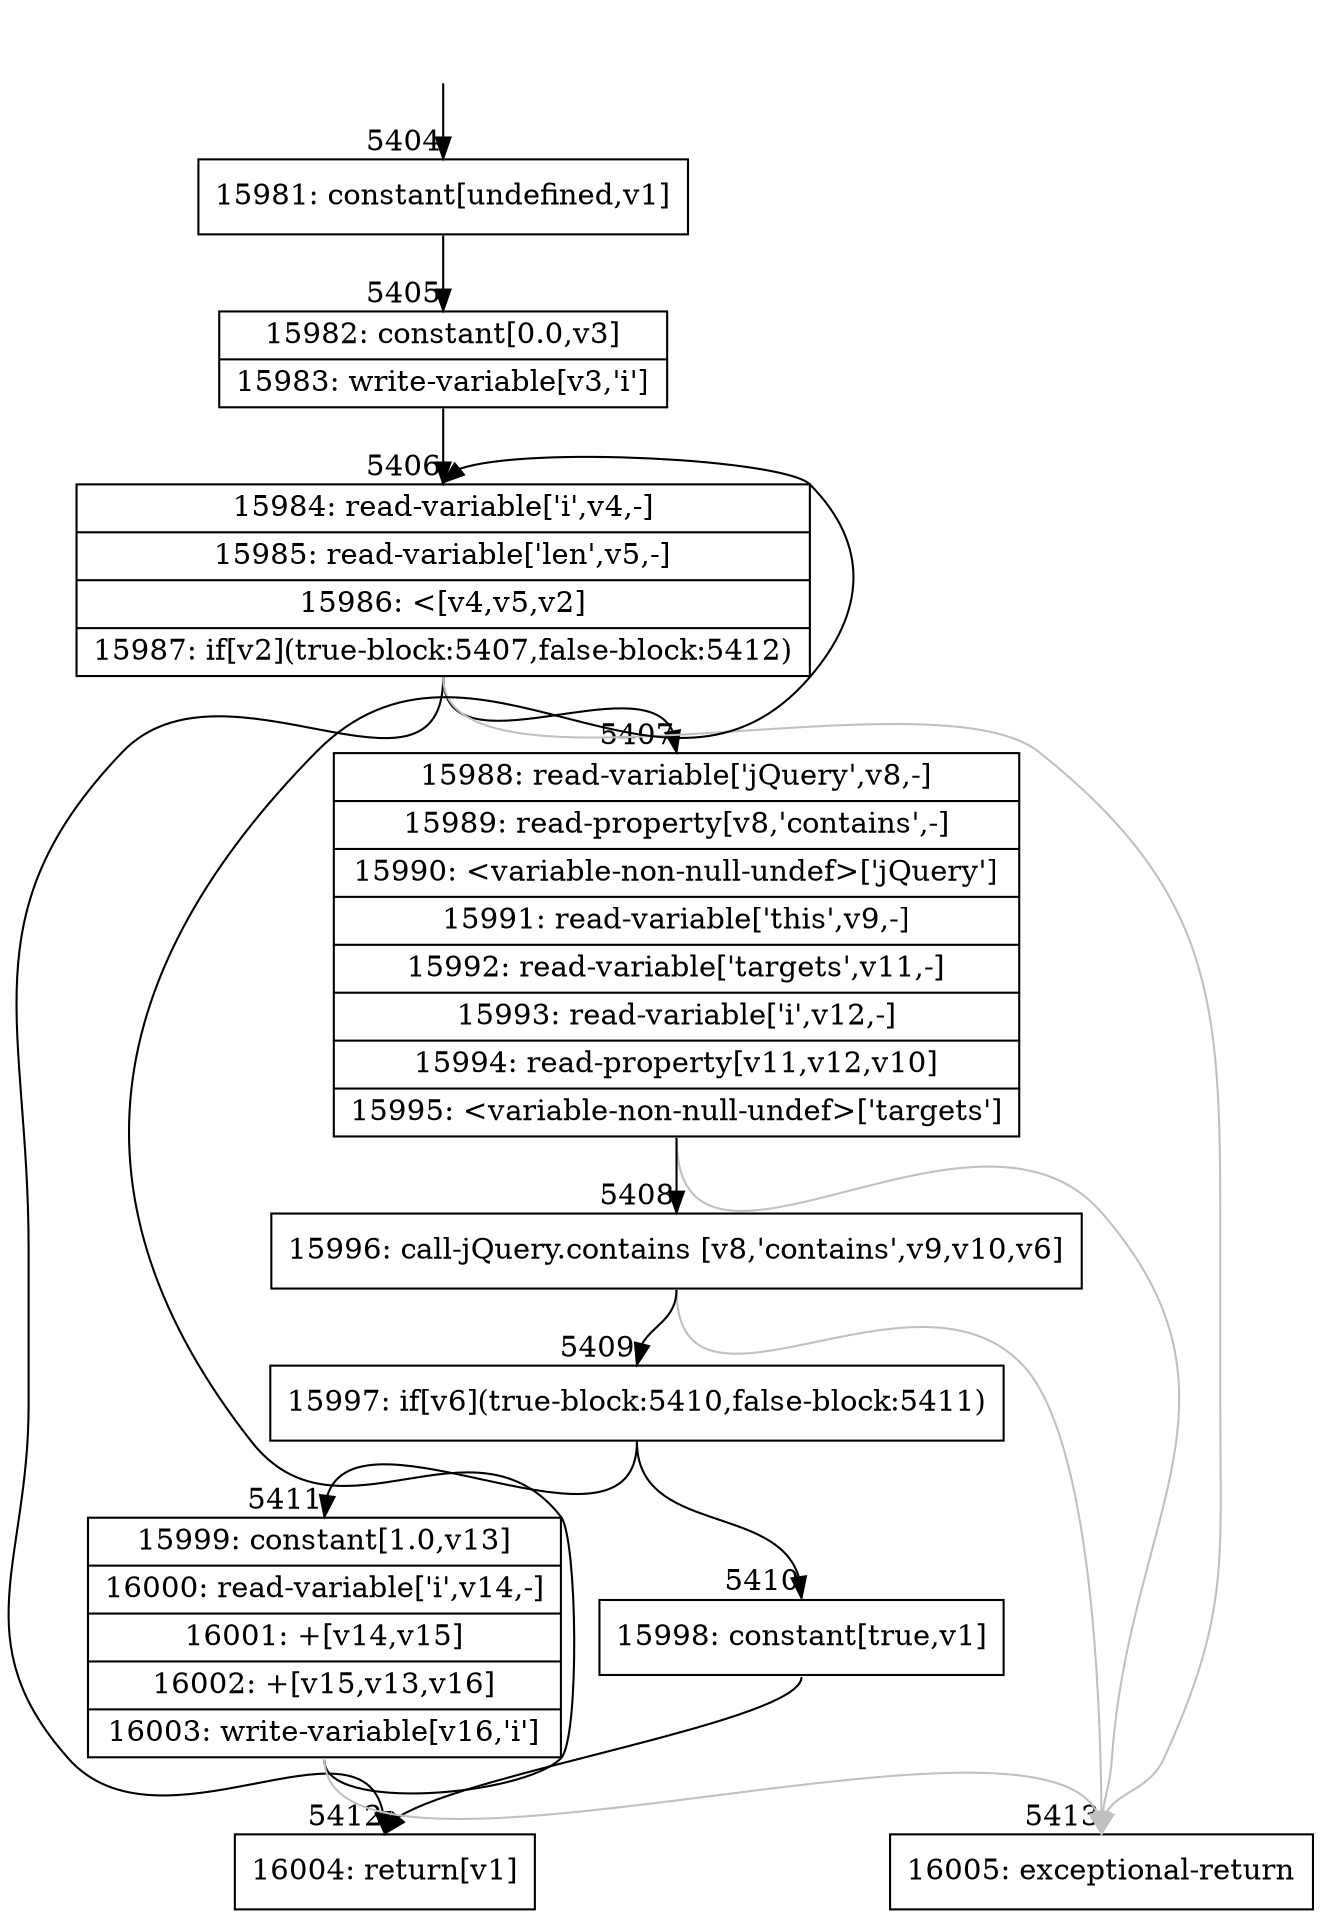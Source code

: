 digraph {
rankdir="TD"
BB_entry341[shape=none,label=""];
BB_entry341 -> BB5404 [tailport=s, headport=n, headlabel="    5404"]
BB5404 [shape=record label="{15981: constant[undefined,v1]}" ] 
BB5404 -> BB5405 [tailport=s, headport=n, headlabel="      5405"]
BB5405 [shape=record label="{15982: constant[0.0,v3]|15983: write-variable[v3,'i']}" ] 
BB5405 -> BB5406 [tailport=s, headport=n, headlabel="      5406"]
BB5406 [shape=record label="{15984: read-variable['i',v4,-]|15985: read-variable['len',v5,-]|15986: \<[v4,v5,v2]|15987: if[v2](true-block:5407,false-block:5412)}" ] 
BB5406 -> BB5407 [tailport=s, headport=n, headlabel="      5407"]
BB5406 -> BB5412 [tailport=s, headport=n, headlabel="      5412"]
BB5406 -> BB5413 [tailport=s, headport=n, color=gray, headlabel="      5413"]
BB5407 [shape=record label="{15988: read-variable['jQuery',v8,-]|15989: read-property[v8,'contains',-]|15990: \<variable-non-null-undef\>['jQuery']|15991: read-variable['this',v9,-]|15992: read-variable['targets',v11,-]|15993: read-variable['i',v12,-]|15994: read-property[v11,v12,v10]|15995: \<variable-non-null-undef\>['targets']}" ] 
BB5407 -> BB5408 [tailport=s, headport=n, headlabel="      5408"]
BB5407 -> BB5413 [tailport=s, headport=n, color=gray]
BB5408 [shape=record label="{15996: call-jQuery.contains [v8,'contains',v9,v10,v6]}" ] 
BB5408 -> BB5409 [tailport=s, headport=n, headlabel="      5409"]
BB5408 -> BB5413 [tailport=s, headport=n, color=gray]
BB5409 [shape=record label="{15997: if[v6](true-block:5410,false-block:5411)}" ] 
BB5409 -> BB5410 [tailport=s, headport=n, headlabel="      5410"]
BB5409 -> BB5411 [tailport=s, headport=n, headlabel="      5411"]
BB5410 [shape=record label="{15998: constant[true,v1]}" ] 
BB5410 -> BB5412 [tailport=s, headport=n]
BB5411 [shape=record label="{15999: constant[1.0,v13]|16000: read-variable['i',v14,-]|16001: +[v14,v15]|16002: +[v15,v13,v16]|16003: write-variable[v16,'i']}" ] 
BB5411 -> BB5406 [tailport=s, headport=n]
BB5411 -> BB5413 [tailport=s, headport=n, color=gray]
BB5412 [shape=record label="{16004: return[v1]}" ] 
BB5413 [shape=record label="{16005: exceptional-return}" ] 
//#$~ 5591
}

